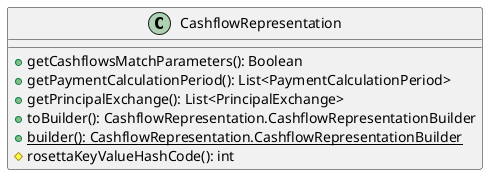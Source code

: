 @startuml

    class CashflowRepresentation [[CashflowRepresentation.html]] {
        +getCashflowsMatchParameters(): Boolean
        +getPaymentCalculationPeriod(): List<PaymentCalculationPeriod>
        +getPrincipalExchange(): List<PrincipalExchange>
        +toBuilder(): CashflowRepresentation.CashflowRepresentationBuilder
        {static} +builder(): CashflowRepresentation.CashflowRepresentationBuilder
        #rosettaKeyValueHashCode(): int
    }

@enduml
